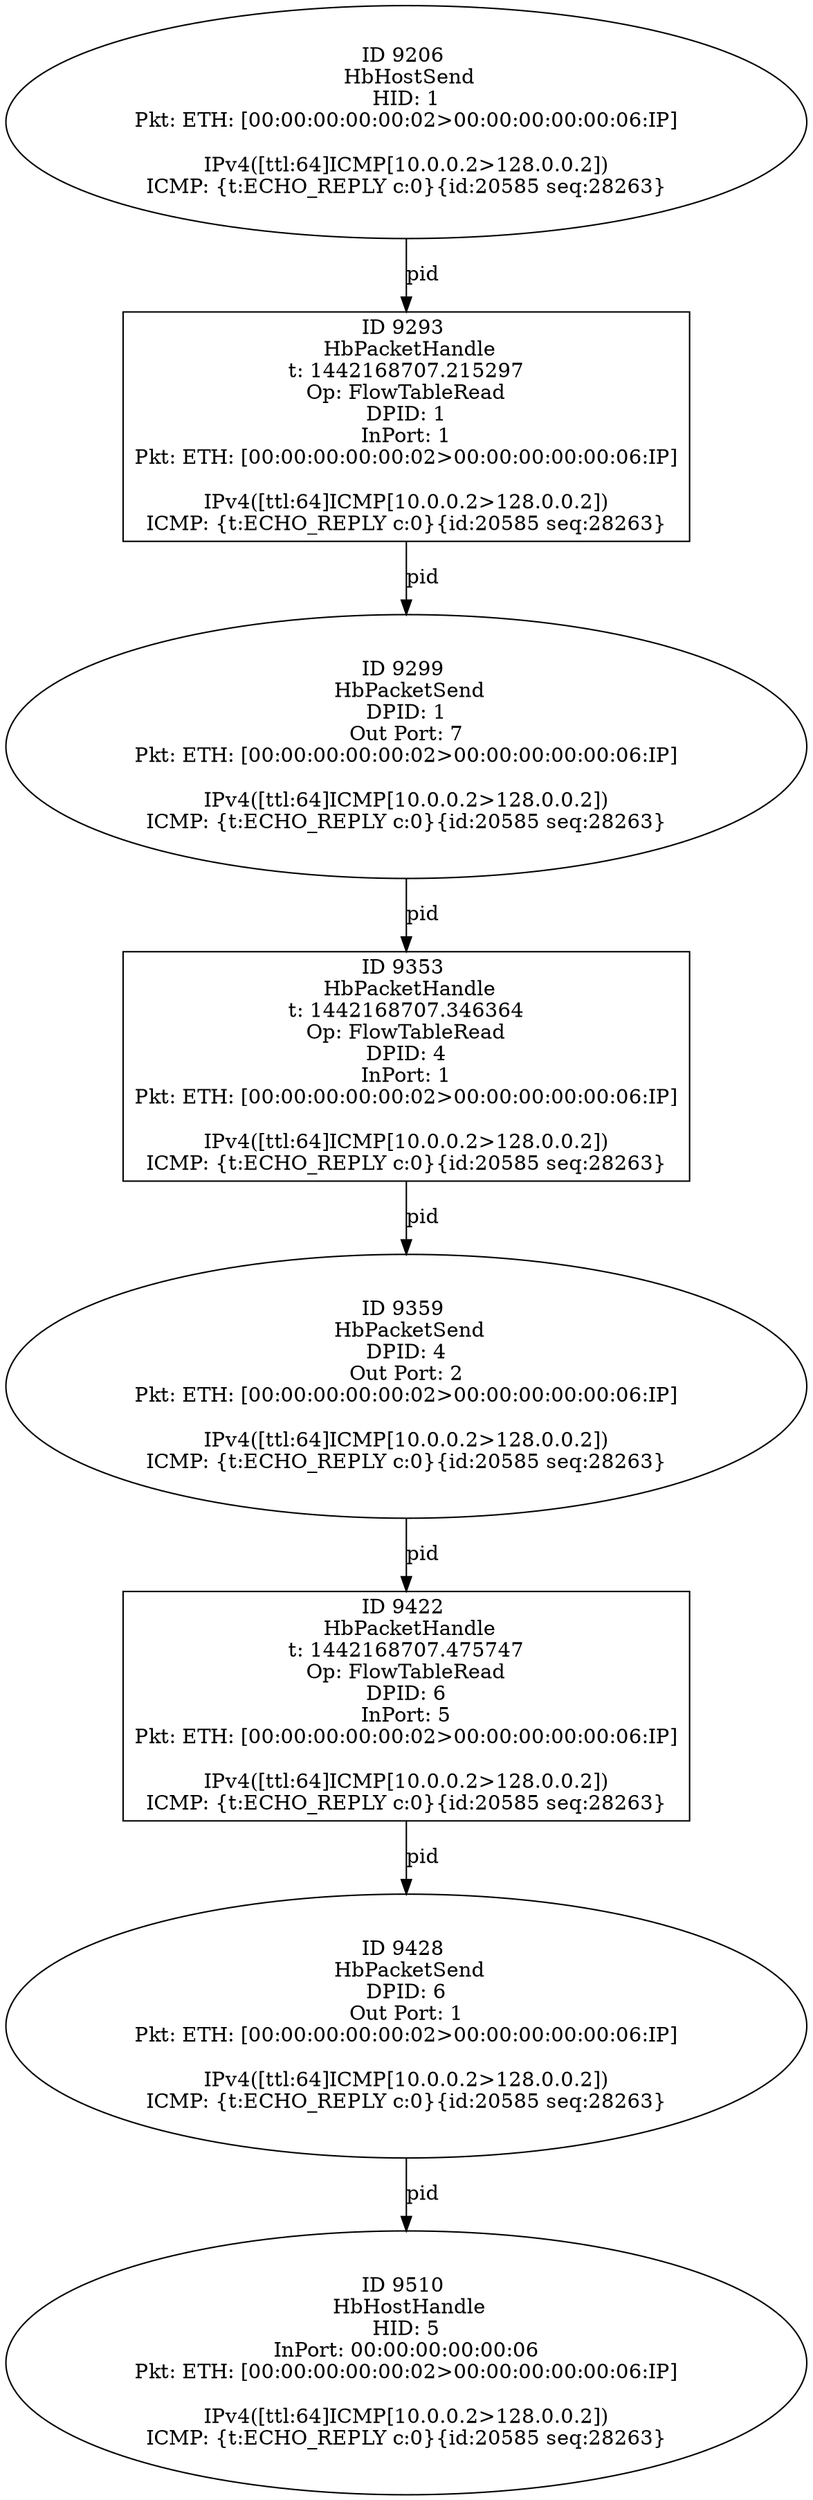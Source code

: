 strict digraph G {
9510 [shape=oval, event=<hb_events.HbHostHandle object at 0x108d07610>, label="ID 9510 
 HbHostHandle
HID: 5
InPort: 00:00:00:00:00:06
Pkt: ETH: [00:00:00:00:00:02>00:00:00:00:00:06:IP]

IPv4([ttl:64]ICMP[10.0.0.2>128.0.0.2])
ICMP: {t:ECHO_REPLY c:0}{id:20585 seq:28263}"];
9353 [shape=box, event=<hb_events.HbPacketHandle object at 0x108c7ba90>, label="ID 9353 
 HbPacketHandle
t: 1442168707.346364
Op: FlowTableRead
DPID: 4
InPort: 1
Pkt: ETH: [00:00:00:00:00:02>00:00:00:00:00:06:IP]

IPv4([ttl:64]ICMP[10.0.0.2>128.0.0.2])
ICMP: {t:ECHO_REPLY c:0}{id:20585 seq:28263}"];
9293 [shape=box, event=<hb_events.HbPacketHandle object at 0x108c48550>, label="ID 9293 
 HbPacketHandle
t: 1442168707.215297
Op: FlowTableRead
DPID: 1
InPort: 1
Pkt: ETH: [00:00:00:00:00:02>00:00:00:00:00:06:IP]

IPv4([ttl:64]ICMP[10.0.0.2>128.0.0.2])
ICMP: {t:ECHO_REPLY c:0}{id:20585 seq:28263}"];
9422 [shape=box, event=<hb_events.HbPacketHandle object at 0x108cbac90>, label="ID 9422 
 HbPacketHandle
t: 1442168707.475747
Op: FlowTableRead
DPID: 6
InPort: 5
Pkt: ETH: [00:00:00:00:00:02>00:00:00:00:00:06:IP]

IPv4([ttl:64]ICMP[10.0.0.2>128.0.0.2])
ICMP: {t:ECHO_REPLY c:0}{id:20585 seq:28263}"];
9359 [shape=oval, event=<hb_events.HbPacketSend object at 0x108c7be10>, label="ID 9359 
 HbPacketSend
DPID: 4
Out Port: 2
Pkt: ETH: [00:00:00:00:00:02>00:00:00:00:00:06:IP]

IPv4([ttl:64]ICMP[10.0.0.2>128.0.0.2])
ICMP: {t:ECHO_REPLY c:0}{id:20585 seq:28263}"];
9299 [shape=oval, event=<hb_events.HbPacketSend object at 0x108c48410>, label="ID 9299 
 HbPacketSend
DPID: 1
Out Port: 7
Pkt: ETH: [00:00:00:00:00:02>00:00:00:00:00:06:IP]

IPv4([ttl:64]ICMP[10.0.0.2>128.0.0.2])
ICMP: {t:ECHO_REPLY c:0}{id:20585 seq:28263}"];
9428 [shape=oval, event=<hb_events.HbPacketSend object at 0x108cc3550>, label="ID 9428 
 HbPacketSend
DPID: 6
Out Port: 1
Pkt: ETH: [00:00:00:00:00:02>00:00:00:00:00:06:IP]

IPv4([ttl:64]ICMP[10.0.0.2>128.0.0.2])
ICMP: {t:ECHO_REPLY c:0}{id:20585 seq:28263}"];
9206 [shape=oval, event=<hb_events.HbHostSend object at 0x108bfffd0>, label="ID 9206 
 HbHostSend
HID: 1
Pkt: ETH: [00:00:00:00:00:02>00:00:00:00:00:06:IP]

IPv4([ttl:64]ICMP[10.0.0.2>128.0.0.2])
ICMP: {t:ECHO_REPLY c:0}{id:20585 seq:28263}"];
9353 -> 9359  [rel=pid, label=pid];
9293 -> 9299  [rel=pid, label=pid];
9422 -> 9428  [rel=pid, label=pid];
9359 -> 9422  [rel=pid, label=pid];
9299 -> 9353  [rel=pid, label=pid];
9428 -> 9510  [rel=pid, label=pid];
9206 -> 9293  [rel=pid, label=pid];
}
